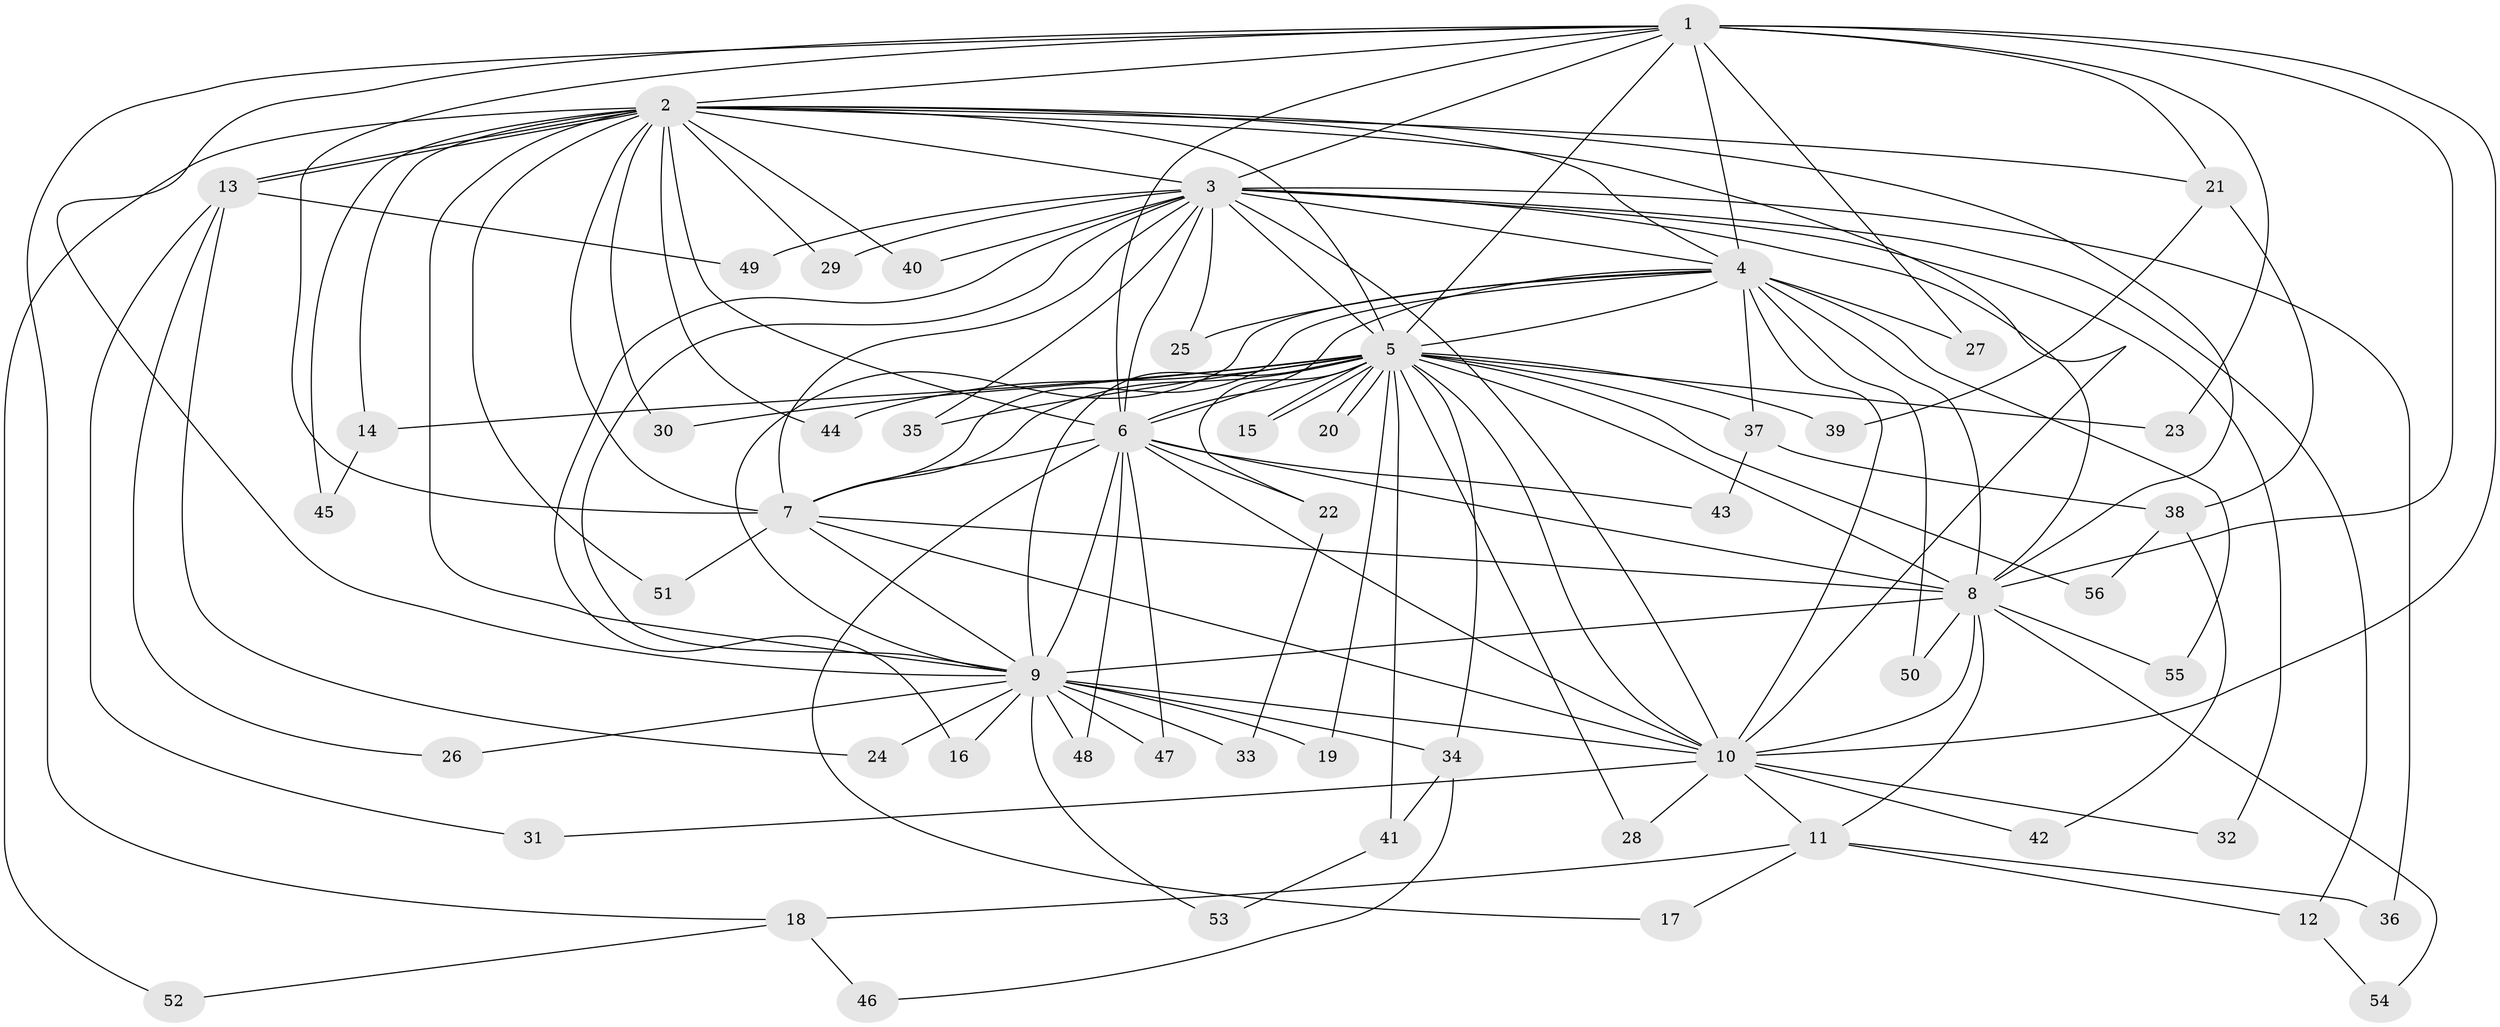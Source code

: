 // coarse degree distribution, {14: 0.023809523809523808, 15: 0.023809523809523808, 13: 0.023809523809523808, 10: 0.023809523809523808, 23: 0.023809523809523808, 17: 0.023809523809523808, 11: 0.023809523809523808, 7: 0.023809523809523808, 6: 0.047619047619047616, 2: 0.5952380952380952, 4: 0.07142857142857142, 3: 0.023809523809523808, 1: 0.07142857142857142}
// Generated by graph-tools (version 1.1) at 2025/51/02/27/25 19:51:47]
// undirected, 56 vertices, 137 edges
graph export_dot {
graph [start="1"]
  node [color=gray90,style=filled];
  1;
  2;
  3;
  4;
  5;
  6;
  7;
  8;
  9;
  10;
  11;
  12;
  13;
  14;
  15;
  16;
  17;
  18;
  19;
  20;
  21;
  22;
  23;
  24;
  25;
  26;
  27;
  28;
  29;
  30;
  31;
  32;
  33;
  34;
  35;
  36;
  37;
  38;
  39;
  40;
  41;
  42;
  43;
  44;
  45;
  46;
  47;
  48;
  49;
  50;
  51;
  52;
  53;
  54;
  55;
  56;
  1 -- 2;
  1 -- 3;
  1 -- 4;
  1 -- 5;
  1 -- 6;
  1 -- 7;
  1 -- 8;
  1 -- 9;
  1 -- 10;
  1 -- 18;
  1 -- 21;
  1 -- 23;
  1 -- 27;
  2 -- 3;
  2 -- 4;
  2 -- 5;
  2 -- 6;
  2 -- 7;
  2 -- 8;
  2 -- 9;
  2 -- 10;
  2 -- 13;
  2 -- 13;
  2 -- 14;
  2 -- 21;
  2 -- 29;
  2 -- 30;
  2 -- 40;
  2 -- 44;
  2 -- 45;
  2 -- 51;
  2 -- 52;
  3 -- 4;
  3 -- 5;
  3 -- 6;
  3 -- 7;
  3 -- 8;
  3 -- 9;
  3 -- 10;
  3 -- 12;
  3 -- 16;
  3 -- 25;
  3 -- 29;
  3 -- 32;
  3 -- 35;
  3 -- 36;
  3 -- 40;
  3 -- 49;
  4 -- 5;
  4 -- 6;
  4 -- 7;
  4 -- 8;
  4 -- 9;
  4 -- 10;
  4 -- 25;
  4 -- 27;
  4 -- 37;
  4 -- 50;
  4 -- 55;
  5 -- 6;
  5 -- 7;
  5 -- 8;
  5 -- 9;
  5 -- 10;
  5 -- 14;
  5 -- 15;
  5 -- 15;
  5 -- 19;
  5 -- 20;
  5 -- 20;
  5 -- 22;
  5 -- 23;
  5 -- 28;
  5 -- 30;
  5 -- 34;
  5 -- 35;
  5 -- 37;
  5 -- 39;
  5 -- 41;
  5 -- 44;
  5 -- 56;
  6 -- 7;
  6 -- 8;
  6 -- 9;
  6 -- 10;
  6 -- 17;
  6 -- 22;
  6 -- 43;
  6 -- 47;
  6 -- 48;
  7 -- 8;
  7 -- 9;
  7 -- 10;
  7 -- 51;
  8 -- 9;
  8 -- 10;
  8 -- 11;
  8 -- 50;
  8 -- 54;
  8 -- 55;
  9 -- 10;
  9 -- 16;
  9 -- 19;
  9 -- 24;
  9 -- 26;
  9 -- 33;
  9 -- 34;
  9 -- 47;
  9 -- 48;
  9 -- 53;
  10 -- 11;
  10 -- 28;
  10 -- 31;
  10 -- 32;
  10 -- 42;
  11 -- 12;
  11 -- 17;
  11 -- 18;
  11 -- 36;
  12 -- 54;
  13 -- 24;
  13 -- 26;
  13 -- 31;
  13 -- 49;
  14 -- 45;
  18 -- 46;
  18 -- 52;
  21 -- 38;
  21 -- 39;
  22 -- 33;
  34 -- 41;
  34 -- 46;
  37 -- 38;
  37 -- 43;
  38 -- 42;
  38 -- 56;
  41 -- 53;
}
